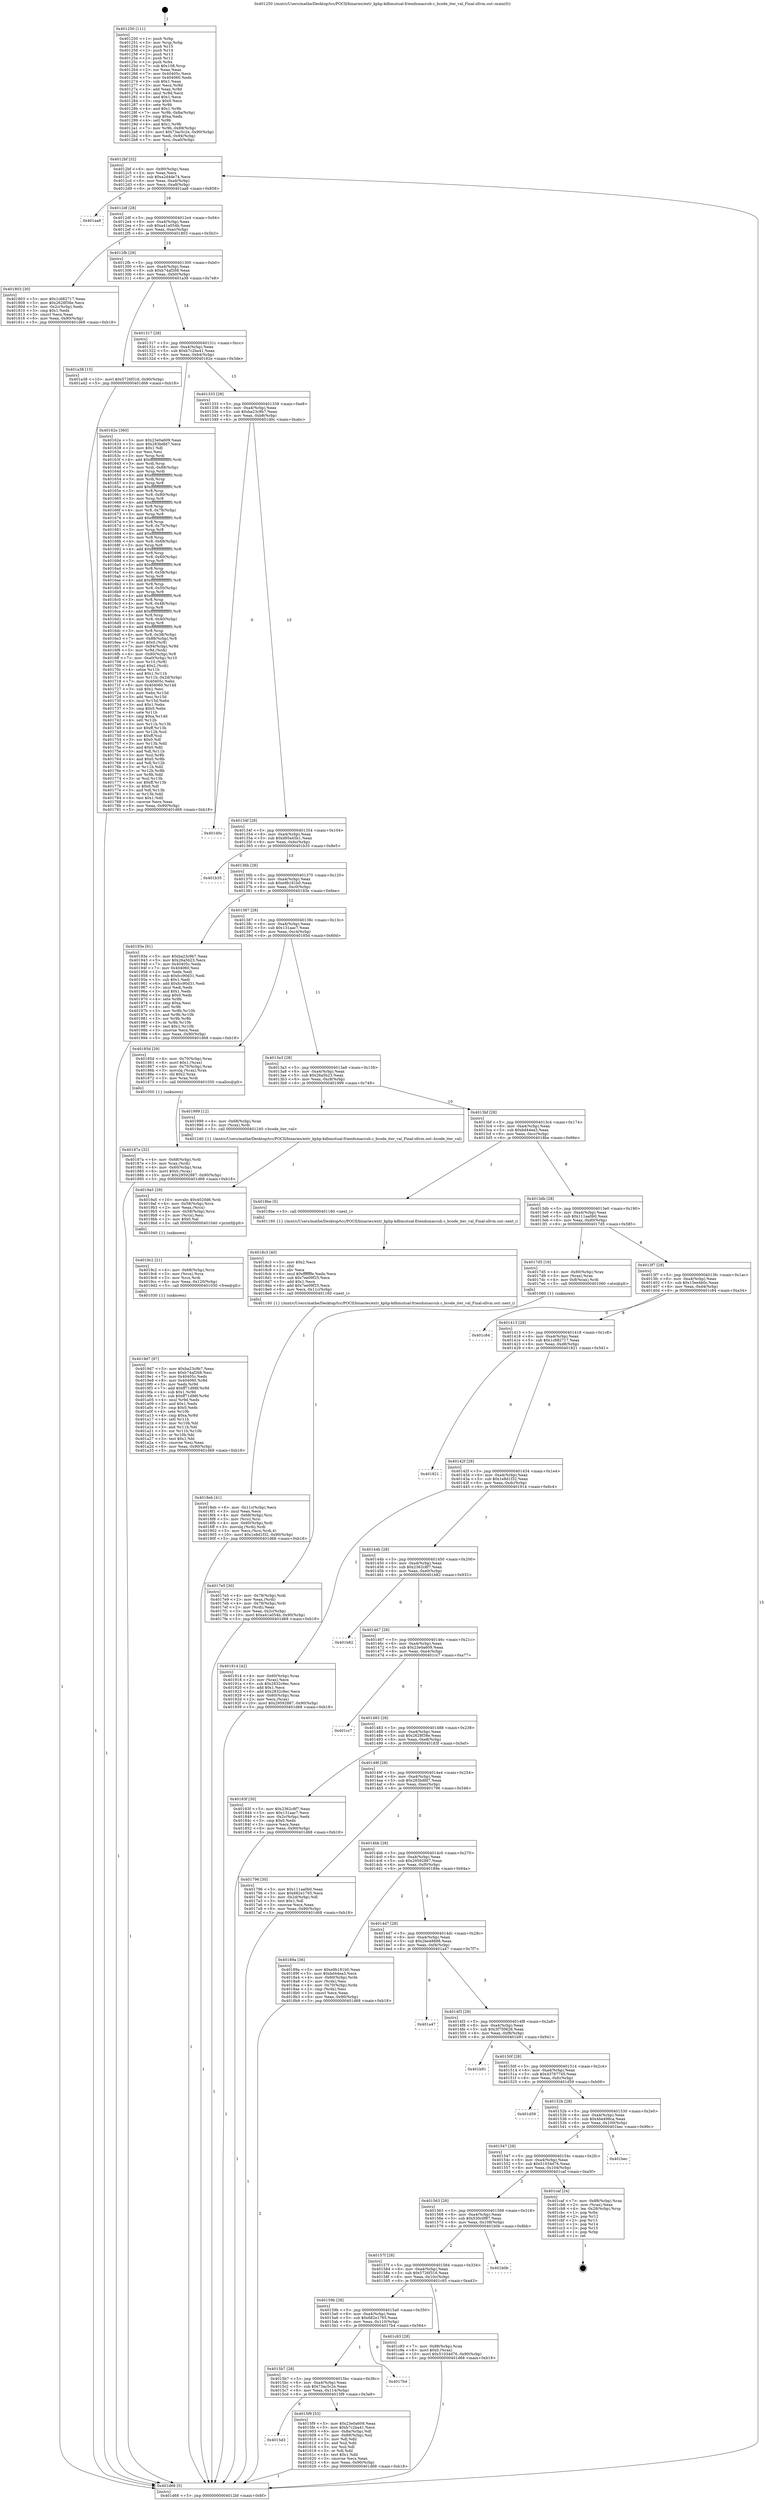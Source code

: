digraph "0x401250" {
  label = "0x401250 (/mnt/c/Users/mathe/Desktop/tcc/POCII/binaries/extr_kphp-kdbmutual-friendsmaccub.c_bcode_iter_val_Final-ollvm.out::main(0))"
  labelloc = "t"
  node[shape=record]

  Entry [label="",width=0.3,height=0.3,shape=circle,fillcolor=black,style=filled]
  "0x4012bf" [label="{
     0x4012bf [32]\l
     | [instrs]\l
     &nbsp;&nbsp;0x4012bf \<+6\>: mov -0x90(%rbp),%eax\l
     &nbsp;&nbsp;0x4012c5 \<+2\>: mov %eax,%ecx\l
     &nbsp;&nbsp;0x4012c7 \<+6\>: sub $0xa2d4de74,%ecx\l
     &nbsp;&nbsp;0x4012cd \<+6\>: mov %eax,-0xa4(%rbp)\l
     &nbsp;&nbsp;0x4012d3 \<+6\>: mov %ecx,-0xa8(%rbp)\l
     &nbsp;&nbsp;0x4012d9 \<+6\>: je 0000000000401aa8 \<main+0x858\>\l
  }"]
  "0x401aa8" [label="{
     0x401aa8\l
  }", style=dashed]
  "0x4012df" [label="{
     0x4012df [28]\l
     | [instrs]\l
     &nbsp;&nbsp;0x4012df \<+5\>: jmp 00000000004012e4 \<main+0x94\>\l
     &nbsp;&nbsp;0x4012e4 \<+6\>: mov -0xa4(%rbp),%eax\l
     &nbsp;&nbsp;0x4012ea \<+5\>: sub $0xa41a054b,%eax\l
     &nbsp;&nbsp;0x4012ef \<+6\>: mov %eax,-0xac(%rbp)\l
     &nbsp;&nbsp;0x4012f5 \<+6\>: je 0000000000401803 \<main+0x5b3\>\l
  }"]
  Exit [label="",width=0.3,height=0.3,shape=circle,fillcolor=black,style=filled,peripheries=2]
  "0x401803" [label="{
     0x401803 [30]\l
     | [instrs]\l
     &nbsp;&nbsp;0x401803 \<+5\>: mov $0x1c682717,%eax\l
     &nbsp;&nbsp;0x401808 \<+5\>: mov $0x2628f38e,%ecx\l
     &nbsp;&nbsp;0x40180d \<+3\>: mov -0x2c(%rbp),%edx\l
     &nbsp;&nbsp;0x401810 \<+3\>: cmp $0x1,%edx\l
     &nbsp;&nbsp;0x401813 \<+3\>: cmovl %ecx,%eax\l
     &nbsp;&nbsp;0x401816 \<+6\>: mov %eax,-0x90(%rbp)\l
     &nbsp;&nbsp;0x40181c \<+5\>: jmp 0000000000401d68 \<main+0xb18\>\l
  }"]
  "0x4012fb" [label="{
     0x4012fb [28]\l
     | [instrs]\l
     &nbsp;&nbsp;0x4012fb \<+5\>: jmp 0000000000401300 \<main+0xb0\>\l
     &nbsp;&nbsp;0x401300 \<+6\>: mov -0xa4(%rbp),%eax\l
     &nbsp;&nbsp;0x401306 \<+5\>: sub $0xb74af268,%eax\l
     &nbsp;&nbsp;0x40130b \<+6\>: mov %eax,-0xb0(%rbp)\l
     &nbsp;&nbsp;0x401311 \<+6\>: je 0000000000401a38 \<main+0x7e8\>\l
  }"]
  "0x4019d7" [label="{
     0x4019d7 [97]\l
     | [instrs]\l
     &nbsp;&nbsp;0x4019d7 \<+5\>: mov $0xba23c9b7,%eax\l
     &nbsp;&nbsp;0x4019dc \<+5\>: mov $0xb74af268,%esi\l
     &nbsp;&nbsp;0x4019e1 \<+7\>: mov 0x40405c,%edx\l
     &nbsp;&nbsp;0x4019e8 \<+8\>: mov 0x404060,%r8d\l
     &nbsp;&nbsp;0x4019f0 \<+3\>: mov %edx,%r9d\l
     &nbsp;&nbsp;0x4019f3 \<+7\>: add $0xff71d98f,%r9d\l
     &nbsp;&nbsp;0x4019fa \<+4\>: sub $0x1,%r9d\l
     &nbsp;&nbsp;0x4019fe \<+7\>: sub $0xff71d98f,%r9d\l
     &nbsp;&nbsp;0x401a05 \<+4\>: imul %r9d,%edx\l
     &nbsp;&nbsp;0x401a09 \<+3\>: and $0x1,%edx\l
     &nbsp;&nbsp;0x401a0c \<+3\>: cmp $0x0,%edx\l
     &nbsp;&nbsp;0x401a0f \<+4\>: sete %r10b\l
     &nbsp;&nbsp;0x401a13 \<+4\>: cmp $0xa,%r8d\l
     &nbsp;&nbsp;0x401a17 \<+4\>: setl %r11b\l
     &nbsp;&nbsp;0x401a1b \<+3\>: mov %r10b,%bl\l
     &nbsp;&nbsp;0x401a1e \<+3\>: and %r11b,%bl\l
     &nbsp;&nbsp;0x401a21 \<+3\>: xor %r11b,%r10b\l
     &nbsp;&nbsp;0x401a24 \<+3\>: or %r10b,%bl\l
     &nbsp;&nbsp;0x401a27 \<+3\>: test $0x1,%bl\l
     &nbsp;&nbsp;0x401a2a \<+3\>: cmovne %esi,%eax\l
     &nbsp;&nbsp;0x401a2d \<+6\>: mov %eax,-0x90(%rbp)\l
     &nbsp;&nbsp;0x401a33 \<+5\>: jmp 0000000000401d68 \<main+0xb18\>\l
  }"]
  "0x401a38" [label="{
     0x401a38 [15]\l
     | [instrs]\l
     &nbsp;&nbsp;0x401a38 \<+10\>: movl $0x5726f316,-0x90(%rbp)\l
     &nbsp;&nbsp;0x401a42 \<+5\>: jmp 0000000000401d68 \<main+0xb18\>\l
  }"]
  "0x401317" [label="{
     0x401317 [28]\l
     | [instrs]\l
     &nbsp;&nbsp;0x401317 \<+5\>: jmp 000000000040131c \<main+0xcc\>\l
     &nbsp;&nbsp;0x40131c \<+6\>: mov -0xa4(%rbp),%eax\l
     &nbsp;&nbsp;0x401322 \<+5\>: sub $0xb7c2ba41,%eax\l
     &nbsp;&nbsp;0x401327 \<+6\>: mov %eax,-0xb4(%rbp)\l
     &nbsp;&nbsp;0x40132d \<+6\>: je 000000000040162e \<main+0x3de\>\l
  }"]
  "0x4019c2" [label="{
     0x4019c2 [21]\l
     | [instrs]\l
     &nbsp;&nbsp;0x4019c2 \<+4\>: mov -0x68(%rbp),%rcx\l
     &nbsp;&nbsp;0x4019c6 \<+3\>: mov (%rcx),%rcx\l
     &nbsp;&nbsp;0x4019c9 \<+3\>: mov %rcx,%rdi\l
     &nbsp;&nbsp;0x4019cc \<+6\>: mov %eax,-0x120(%rbp)\l
     &nbsp;&nbsp;0x4019d2 \<+5\>: call 0000000000401030 \<free@plt\>\l
     | [calls]\l
     &nbsp;&nbsp;0x401030 \{1\} (unknown)\l
  }"]
  "0x40162e" [label="{
     0x40162e [360]\l
     | [instrs]\l
     &nbsp;&nbsp;0x40162e \<+5\>: mov $0x23e0a609,%eax\l
     &nbsp;&nbsp;0x401633 \<+5\>: mov $0x283bdfd7,%ecx\l
     &nbsp;&nbsp;0x401638 \<+2\>: mov $0x1,%dl\l
     &nbsp;&nbsp;0x40163a \<+2\>: xor %esi,%esi\l
     &nbsp;&nbsp;0x40163c \<+3\>: mov %rsp,%rdi\l
     &nbsp;&nbsp;0x40163f \<+4\>: add $0xfffffffffffffff0,%rdi\l
     &nbsp;&nbsp;0x401643 \<+3\>: mov %rdi,%rsp\l
     &nbsp;&nbsp;0x401646 \<+7\>: mov %rdi,-0x88(%rbp)\l
     &nbsp;&nbsp;0x40164d \<+3\>: mov %rsp,%rdi\l
     &nbsp;&nbsp;0x401650 \<+4\>: add $0xfffffffffffffff0,%rdi\l
     &nbsp;&nbsp;0x401654 \<+3\>: mov %rdi,%rsp\l
     &nbsp;&nbsp;0x401657 \<+3\>: mov %rsp,%r8\l
     &nbsp;&nbsp;0x40165a \<+4\>: add $0xfffffffffffffff0,%r8\l
     &nbsp;&nbsp;0x40165e \<+3\>: mov %r8,%rsp\l
     &nbsp;&nbsp;0x401661 \<+4\>: mov %r8,-0x80(%rbp)\l
     &nbsp;&nbsp;0x401665 \<+3\>: mov %rsp,%r8\l
     &nbsp;&nbsp;0x401668 \<+4\>: add $0xfffffffffffffff0,%r8\l
     &nbsp;&nbsp;0x40166c \<+3\>: mov %r8,%rsp\l
     &nbsp;&nbsp;0x40166f \<+4\>: mov %r8,-0x78(%rbp)\l
     &nbsp;&nbsp;0x401673 \<+3\>: mov %rsp,%r8\l
     &nbsp;&nbsp;0x401676 \<+4\>: add $0xfffffffffffffff0,%r8\l
     &nbsp;&nbsp;0x40167a \<+3\>: mov %r8,%rsp\l
     &nbsp;&nbsp;0x40167d \<+4\>: mov %r8,-0x70(%rbp)\l
     &nbsp;&nbsp;0x401681 \<+3\>: mov %rsp,%r8\l
     &nbsp;&nbsp;0x401684 \<+4\>: add $0xfffffffffffffff0,%r8\l
     &nbsp;&nbsp;0x401688 \<+3\>: mov %r8,%rsp\l
     &nbsp;&nbsp;0x40168b \<+4\>: mov %r8,-0x68(%rbp)\l
     &nbsp;&nbsp;0x40168f \<+3\>: mov %rsp,%r8\l
     &nbsp;&nbsp;0x401692 \<+4\>: add $0xfffffffffffffff0,%r8\l
     &nbsp;&nbsp;0x401696 \<+3\>: mov %r8,%rsp\l
     &nbsp;&nbsp;0x401699 \<+4\>: mov %r8,-0x60(%rbp)\l
     &nbsp;&nbsp;0x40169d \<+3\>: mov %rsp,%r8\l
     &nbsp;&nbsp;0x4016a0 \<+4\>: add $0xfffffffffffffff0,%r8\l
     &nbsp;&nbsp;0x4016a4 \<+3\>: mov %r8,%rsp\l
     &nbsp;&nbsp;0x4016a7 \<+4\>: mov %r8,-0x58(%rbp)\l
     &nbsp;&nbsp;0x4016ab \<+3\>: mov %rsp,%r8\l
     &nbsp;&nbsp;0x4016ae \<+4\>: add $0xfffffffffffffff0,%r8\l
     &nbsp;&nbsp;0x4016b2 \<+3\>: mov %r8,%rsp\l
     &nbsp;&nbsp;0x4016b5 \<+4\>: mov %r8,-0x50(%rbp)\l
     &nbsp;&nbsp;0x4016b9 \<+3\>: mov %rsp,%r8\l
     &nbsp;&nbsp;0x4016bc \<+4\>: add $0xfffffffffffffff0,%r8\l
     &nbsp;&nbsp;0x4016c0 \<+3\>: mov %r8,%rsp\l
     &nbsp;&nbsp;0x4016c3 \<+4\>: mov %r8,-0x48(%rbp)\l
     &nbsp;&nbsp;0x4016c7 \<+3\>: mov %rsp,%r8\l
     &nbsp;&nbsp;0x4016ca \<+4\>: add $0xfffffffffffffff0,%r8\l
     &nbsp;&nbsp;0x4016ce \<+3\>: mov %r8,%rsp\l
     &nbsp;&nbsp;0x4016d1 \<+4\>: mov %r8,-0x40(%rbp)\l
     &nbsp;&nbsp;0x4016d5 \<+3\>: mov %rsp,%r8\l
     &nbsp;&nbsp;0x4016d8 \<+4\>: add $0xfffffffffffffff0,%r8\l
     &nbsp;&nbsp;0x4016dc \<+3\>: mov %r8,%rsp\l
     &nbsp;&nbsp;0x4016df \<+4\>: mov %r8,-0x38(%rbp)\l
     &nbsp;&nbsp;0x4016e3 \<+7\>: mov -0x88(%rbp),%r8\l
     &nbsp;&nbsp;0x4016ea \<+7\>: movl $0x0,(%r8)\l
     &nbsp;&nbsp;0x4016f1 \<+7\>: mov -0x94(%rbp),%r9d\l
     &nbsp;&nbsp;0x4016f8 \<+3\>: mov %r9d,(%rdi)\l
     &nbsp;&nbsp;0x4016fb \<+4\>: mov -0x80(%rbp),%r8\l
     &nbsp;&nbsp;0x4016ff \<+7\>: mov -0xa0(%rbp),%r10\l
     &nbsp;&nbsp;0x401706 \<+3\>: mov %r10,(%r8)\l
     &nbsp;&nbsp;0x401709 \<+3\>: cmpl $0x2,(%rdi)\l
     &nbsp;&nbsp;0x40170c \<+4\>: setne %r11b\l
     &nbsp;&nbsp;0x401710 \<+4\>: and $0x1,%r11b\l
     &nbsp;&nbsp;0x401714 \<+4\>: mov %r11b,-0x2d(%rbp)\l
     &nbsp;&nbsp;0x401718 \<+7\>: mov 0x40405c,%ebx\l
     &nbsp;&nbsp;0x40171f \<+8\>: mov 0x404060,%r14d\l
     &nbsp;&nbsp;0x401727 \<+3\>: sub $0x1,%esi\l
     &nbsp;&nbsp;0x40172a \<+3\>: mov %ebx,%r15d\l
     &nbsp;&nbsp;0x40172d \<+3\>: add %esi,%r15d\l
     &nbsp;&nbsp;0x401730 \<+4\>: imul %r15d,%ebx\l
     &nbsp;&nbsp;0x401734 \<+3\>: and $0x1,%ebx\l
     &nbsp;&nbsp;0x401737 \<+3\>: cmp $0x0,%ebx\l
     &nbsp;&nbsp;0x40173a \<+4\>: sete %r11b\l
     &nbsp;&nbsp;0x40173e \<+4\>: cmp $0xa,%r14d\l
     &nbsp;&nbsp;0x401742 \<+4\>: setl %r12b\l
     &nbsp;&nbsp;0x401746 \<+3\>: mov %r11b,%r13b\l
     &nbsp;&nbsp;0x401749 \<+4\>: xor $0xff,%r13b\l
     &nbsp;&nbsp;0x40174d \<+3\>: mov %r12b,%sil\l
     &nbsp;&nbsp;0x401750 \<+4\>: xor $0xff,%sil\l
     &nbsp;&nbsp;0x401754 \<+3\>: xor $0x0,%dl\l
     &nbsp;&nbsp;0x401757 \<+3\>: mov %r13b,%dil\l
     &nbsp;&nbsp;0x40175a \<+4\>: and $0x0,%dil\l
     &nbsp;&nbsp;0x40175e \<+3\>: and %dl,%r11b\l
     &nbsp;&nbsp;0x401761 \<+3\>: mov %sil,%r8b\l
     &nbsp;&nbsp;0x401764 \<+4\>: and $0x0,%r8b\l
     &nbsp;&nbsp;0x401768 \<+3\>: and %dl,%r12b\l
     &nbsp;&nbsp;0x40176b \<+3\>: or %r11b,%dil\l
     &nbsp;&nbsp;0x40176e \<+3\>: or %r12b,%r8b\l
     &nbsp;&nbsp;0x401771 \<+3\>: xor %r8b,%dil\l
     &nbsp;&nbsp;0x401774 \<+3\>: or %sil,%r13b\l
     &nbsp;&nbsp;0x401777 \<+4\>: xor $0xff,%r13b\l
     &nbsp;&nbsp;0x40177b \<+3\>: or $0x0,%dl\l
     &nbsp;&nbsp;0x40177e \<+3\>: and %dl,%r13b\l
     &nbsp;&nbsp;0x401781 \<+3\>: or %r13b,%dil\l
     &nbsp;&nbsp;0x401784 \<+4\>: test $0x1,%dil\l
     &nbsp;&nbsp;0x401788 \<+3\>: cmovne %ecx,%eax\l
     &nbsp;&nbsp;0x40178b \<+6\>: mov %eax,-0x90(%rbp)\l
     &nbsp;&nbsp;0x401791 \<+5\>: jmp 0000000000401d68 \<main+0xb18\>\l
  }"]
  "0x401333" [label="{
     0x401333 [28]\l
     | [instrs]\l
     &nbsp;&nbsp;0x401333 \<+5\>: jmp 0000000000401338 \<main+0xe8\>\l
     &nbsp;&nbsp;0x401338 \<+6\>: mov -0xa4(%rbp),%eax\l
     &nbsp;&nbsp;0x40133e \<+5\>: sub $0xba23c9b7,%eax\l
     &nbsp;&nbsp;0x401343 \<+6\>: mov %eax,-0xb8(%rbp)\l
     &nbsp;&nbsp;0x401349 \<+6\>: je 0000000000401d0c \<main+0xabc\>\l
  }"]
  "0x4019a5" [label="{
     0x4019a5 [29]\l
     | [instrs]\l
     &nbsp;&nbsp;0x4019a5 \<+10\>: movabs $0x4020d6,%rdi\l
     &nbsp;&nbsp;0x4019af \<+4\>: mov -0x58(%rbp),%rcx\l
     &nbsp;&nbsp;0x4019b3 \<+2\>: mov %eax,(%rcx)\l
     &nbsp;&nbsp;0x4019b5 \<+4\>: mov -0x58(%rbp),%rcx\l
     &nbsp;&nbsp;0x4019b9 \<+2\>: mov (%rcx),%esi\l
     &nbsp;&nbsp;0x4019bb \<+2\>: mov $0x0,%al\l
     &nbsp;&nbsp;0x4019bd \<+5\>: call 0000000000401040 \<printf@plt\>\l
     | [calls]\l
     &nbsp;&nbsp;0x401040 \{1\} (unknown)\l
  }"]
  "0x401d0c" [label="{
     0x401d0c\l
  }", style=dashed]
  "0x40134f" [label="{
     0x40134f [28]\l
     | [instrs]\l
     &nbsp;&nbsp;0x40134f \<+5\>: jmp 0000000000401354 \<main+0x104\>\l
     &nbsp;&nbsp;0x401354 \<+6\>: mov -0xa4(%rbp),%eax\l
     &nbsp;&nbsp;0x40135a \<+5\>: sub $0xd95a45b1,%eax\l
     &nbsp;&nbsp;0x40135f \<+6\>: mov %eax,-0xbc(%rbp)\l
     &nbsp;&nbsp;0x401365 \<+6\>: je 0000000000401b35 \<main+0x8e5\>\l
  }"]
  "0x4018eb" [label="{
     0x4018eb [41]\l
     | [instrs]\l
     &nbsp;&nbsp;0x4018eb \<+6\>: mov -0x11c(%rbp),%ecx\l
     &nbsp;&nbsp;0x4018f1 \<+3\>: imul %eax,%ecx\l
     &nbsp;&nbsp;0x4018f4 \<+4\>: mov -0x68(%rbp),%rsi\l
     &nbsp;&nbsp;0x4018f8 \<+3\>: mov (%rsi),%rsi\l
     &nbsp;&nbsp;0x4018fb \<+4\>: mov -0x60(%rbp),%rdi\l
     &nbsp;&nbsp;0x4018ff \<+3\>: movslq (%rdi),%rdi\l
     &nbsp;&nbsp;0x401902 \<+3\>: mov %ecx,(%rsi,%rdi,4)\l
     &nbsp;&nbsp;0x401905 \<+10\>: movl $0x1e8d1f32,-0x90(%rbp)\l
     &nbsp;&nbsp;0x40190f \<+5\>: jmp 0000000000401d68 \<main+0xb18\>\l
  }"]
  "0x401b35" [label="{
     0x401b35\l
  }", style=dashed]
  "0x40136b" [label="{
     0x40136b [28]\l
     | [instrs]\l
     &nbsp;&nbsp;0x40136b \<+5\>: jmp 0000000000401370 \<main+0x120\>\l
     &nbsp;&nbsp;0x401370 \<+6\>: mov -0xa4(%rbp),%eax\l
     &nbsp;&nbsp;0x401376 \<+5\>: sub $0xe9b181b0,%eax\l
     &nbsp;&nbsp;0x40137b \<+6\>: mov %eax,-0xc0(%rbp)\l
     &nbsp;&nbsp;0x401381 \<+6\>: je 000000000040193e \<main+0x6ee\>\l
  }"]
  "0x4018c3" [label="{
     0x4018c3 [40]\l
     | [instrs]\l
     &nbsp;&nbsp;0x4018c3 \<+5\>: mov $0x2,%ecx\l
     &nbsp;&nbsp;0x4018c8 \<+1\>: cltd\l
     &nbsp;&nbsp;0x4018c9 \<+2\>: idiv %ecx\l
     &nbsp;&nbsp;0x4018cb \<+6\>: imul $0xfffffffe,%edx,%ecx\l
     &nbsp;&nbsp;0x4018d1 \<+6\>: sub $0x7ee09f25,%ecx\l
     &nbsp;&nbsp;0x4018d7 \<+3\>: add $0x1,%ecx\l
     &nbsp;&nbsp;0x4018da \<+6\>: add $0x7ee09f25,%ecx\l
     &nbsp;&nbsp;0x4018e0 \<+6\>: mov %ecx,-0x11c(%rbp)\l
     &nbsp;&nbsp;0x4018e6 \<+5\>: call 0000000000401160 \<next_i\>\l
     | [calls]\l
     &nbsp;&nbsp;0x401160 \{1\} (/mnt/c/Users/mathe/Desktop/tcc/POCII/binaries/extr_kphp-kdbmutual-friendsmaccub.c_bcode_iter_val_Final-ollvm.out::next_i)\l
  }"]
  "0x40193e" [label="{
     0x40193e [91]\l
     | [instrs]\l
     &nbsp;&nbsp;0x40193e \<+5\>: mov $0xba23c9b7,%eax\l
     &nbsp;&nbsp;0x401943 \<+5\>: mov $0x26a5b23,%ecx\l
     &nbsp;&nbsp;0x401948 \<+7\>: mov 0x40405c,%edx\l
     &nbsp;&nbsp;0x40194f \<+7\>: mov 0x404060,%esi\l
     &nbsp;&nbsp;0x401956 \<+2\>: mov %edx,%edi\l
     &nbsp;&nbsp;0x401958 \<+6\>: sub $0xfcc90d31,%edi\l
     &nbsp;&nbsp;0x40195e \<+3\>: sub $0x1,%edi\l
     &nbsp;&nbsp;0x401961 \<+6\>: add $0xfcc90d31,%edi\l
     &nbsp;&nbsp;0x401967 \<+3\>: imul %edi,%edx\l
     &nbsp;&nbsp;0x40196a \<+3\>: and $0x1,%edx\l
     &nbsp;&nbsp;0x40196d \<+3\>: cmp $0x0,%edx\l
     &nbsp;&nbsp;0x401970 \<+4\>: sete %r8b\l
     &nbsp;&nbsp;0x401974 \<+3\>: cmp $0xa,%esi\l
     &nbsp;&nbsp;0x401977 \<+4\>: setl %r9b\l
     &nbsp;&nbsp;0x40197b \<+3\>: mov %r8b,%r10b\l
     &nbsp;&nbsp;0x40197e \<+3\>: and %r9b,%r10b\l
     &nbsp;&nbsp;0x401981 \<+3\>: xor %r9b,%r8b\l
     &nbsp;&nbsp;0x401984 \<+3\>: or %r8b,%r10b\l
     &nbsp;&nbsp;0x401987 \<+4\>: test $0x1,%r10b\l
     &nbsp;&nbsp;0x40198b \<+3\>: cmovne %ecx,%eax\l
     &nbsp;&nbsp;0x40198e \<+6\>: mov %eax,-0x90(%rbp)\l
     &nbsp;&nbsp;0x401994 \<+5\>: jmp 0000000000401d68 \<main+0xb18\>\l
  }"]
  "0x401387" [label="{
     0x401387 [28]\l
     | [instrs]\l
     &nbsp;&nbsp;0x401387 \<+5\>: jmp 000000000040138c \<main+0x13c\>\l
     &nbsp;&nbsp;0x40138c \<+6\>: mov -0xa4(%rbp),%eax\l
     &nbsp;&nbsp;0x401392 \<+5\>: sub $0x131aac7,%eax\l
     &nbsp;&nbsp;0x401397 \<+6\>: mov %eax,-0xc4(%rbp)\l
     &nbsp;&nbsp;0x40139d \<+6\>: je 000000000040185d \<main+0x60d\>\l
  }"]
  "0x40187a" [label="{
     0x40187a [32]\l
     | [instrs]\l
     &nbsp;&nbsp;0x40187a \<+4\>: mov -0x68(%rbp),%rdi\l
     &nbsp;&nbsp;0x40187e \<+3\>: mov %rax,(%rdi)\l
     &nbsp;&nbsp;0x401881 \<+4\>: mov -0x60(%rbp),%rax\l
     &nbsp;&nbsp;0x401885 \<+6\>: movl $0x0,(%rax)\l
     &nbsp;&nbsp;0x40188b \<+10\>: movl $0x29592887,-0x90(%rbp)\l
     &nbsp;&nbsp;0x401895 \<+5\>: jmp 0000000000401d68 \<main+0xb18\>\l
  }"]
  "0x40185d" [label="{
     0x40185d [29]\l
     | [instrs]\l
     &nbsp;&nbsp;0x40185d \<+4\>: mov -0x70(%rbp),%rax\l
     &nbsp;&nbsp;0x401861 \<+6\>: movl $0x1,(%rax)\l
     &nbsp;&nbsp;0x401867 \<+4\>: mov -0x70(%rbp),%rax\l
     &nbsp;&nbsp;0x40186b \<+3\>: movslq (%rax),%rax\l
     &nbsp;&nbsp;0x40186e \<+4\>: shl $0x2,%rax\l
     &nbsp;&nbsp;0x401872 \<+3\>: mov %rax,%rdi\l
     &nbsp;&nbsp;0x401875 \<+5\>: call 0000000000401050 \<malloc@plt\>\l
     | [calls]\l
     &nbsp;&nbsp;0x401050 \{1\} (unknown)\l
  }"]
  "0x4013a3" [label="{
     0x4013a3 [28]\l
     | [instrs]\l
     &nbsp;&nbsp;0x4013a3 \<+5\>: jmp 00000000004013a8 \<main+0x158\>\l
     &nbsp;&nbsp;0x4013a8 \<+6\>: mov -0xa4(%rbp),%eax\l
     &nbsp;&nbsp;0x4013ae \<+5\>: sub $0x26a5b23,%eax\l
     &nbsp;&nbsp;0x4013b3 \<+6\>: mov %eax,-0xc8(%rbp)\l
     &nbsp;&nbsp;0x4013b9 \<+6\>: je 0000000000401999 \<main+0x749\>\l
  }"]
  "0x4017e5" [label="{
     0x4017e5 [30]\l
     | [instrs]\l
     &nbsp;&nbsp;0x4017e5 \<+4\>: mov -0x78(%rbp),%rdi\l
     &nbsp;&nbsp;0x4017e9 \<+2\>: mov %eax,(%rdi)\l
     &nbsp;&nbsp;0x4017eb \<+4\>: mov -0x78(%rbp),%rdi\l
     &nbsp;&nbsp;0x4017ef \<+2\>: mov (%rdi),%eax\l
     &nbsp;&nbsp;0x4017f1 \<+3\>: mov %eax,-0x2c(%rbp)\l
     &nbsp;&nbsp;0x4017f4 \<+10\>: movl $0xa41a054b,-0x90(%rbp)\l
     &nbsp;&nbsp;0x4017fe \<+5\>: jmp 0000000000401d68 \<main+0xb18\>\l
  }"]
  "0x401999" [label="{
     0x401999 [12]\l
     | [instrs]\l
     &nbsp;&nbsp;0x401999 \<+4\>: mov -0x68(%rbp),%rax\l
     &nbsp;&nbsp;0x40199d \<+3\>: mov (%rax),%rdi\l
     &nbsp;&nbsp;0x4019a0 \<+5\>: call 0000000000401240 \<bcode_iter_val\>\l
     | [calls]\l
     &nbsp;&nbsp;0x401240 \{1\} (/mnt/c/Users/mathe/Desktop/tcc/POCII/binaries/extr_kphp-kdbmutual-friendsmaccub.c_bcode_iter_val_Final-ollvm.out::bcode_iter_val)\l
  }"]
  "0x4013bf" [label="{
     0x4013bf [28]\l
     | [instrs]\l
     &nbsp;&nbsp;0x4013bf \<+5\>: jmp 00000000004013c4 \<main+0x174\>\l
     &nbsp;&nbsp;0x4013c4 \<+6\>: mov -0xa4(%rbp),%eax\l
     &nbsp;&nbsp;0x4013ca \<+5\>: sub $0xbd44ea3,%eax\l
     &nbsp;&nbsp;0x4013cf \<+6\>: mov %eax,-0xcc(%rbp)\l
     &nbsp;&nbsp;0x4013d5 \<+6\>: je 00000000004018be \<main+0x66e\>\l
  }"]
  "0x401250" [label="{
     0x401250 [111]\l
     | [instrs]\l
     &nbsp;&nbsp;0x401250 \<+1\>: push %rbp\l
     &nbsp;&nbsp;0x401251 \<+3\>: mov %rsp,%rbp\l
     &nbsp;&nbsp;0x401254 \<+2\>: push %r15\l
     &nbsp;&nbsp;0x401256 \<+2\>: push %r14\l
     &nbsp;&nbsp;0x401258 \<+2\>: push %r13\l
     &nbsp;&nbsp;0x40125a \<+2\>: push %r12\l
     &nbsp;&nbsp;0x40125c \<+1\>: push %rbx\l
     &nbsp;&nbsp;0x40125d \<+7\>: sub $0x108,%rsp\l
     &nbsp;&nbsp;0x401264 \<+2\>: xor %eax,%eax\l
     &nbsp;&nbsp;0x401266 \<+7\>: mov 0x40405c,%ecx\l
     &nbsp;&nbsp;0x40126d \<+7\>: mov 0x404060,%edx\l
     &nbsp;&nbsp;0x401274 \<+3\>: sub $0x1,%eax\l
     &nbsp;&nbsp;0x401277 \<+3\>: mov %ecx,%r8d\l
     &nbsp;&nbsp;0x40127a \<+3\>: add %eax,%r8d\l
     &nbsp;&nbsp;0x40127d \<+4\>: imul %r8d,%ecx\l
     &nbsp;&nbsp;0x401281 \<+3\>: and $0x1,%ecx\l
     &nbsp;&nbsp;0x401284 \<+3\>: cmp $0x0,%ecx\l
     &nbsp;&nbsp;0x401287 \<+4\>: sete %r9b\l
     &nbsp;&nbsp;0x40128b \<+4\>: and $0x1,%r9b\l
     &nbsp;&nbsp;0x40128f \<+7\>: mov %r9b,-0x8a(%rbp)\l
     &nbsp;&nbsp;0x401296 \<+3\>: cmp $0xa,%edx\l
     &nbsp;&nbsp;0x401299 \<+4\>: setl %r9b\l
     &nbsp;&nbsp;0x40129d \<+4\>: and $0x1,%r9b\l
     &nbsp;&nbsp;0x4012a1 \<+7\>: mov %r9b,-0x89(%rbp)\l
     &nbsp;&nbsp;0x4012a8 \<+10\>: movl $0x73ac5c2e,-0x90(%rbp)\l
     &nbsp;&nbsp;0x4012b2 \<+6\>: mov %edi,-0x94(%rbp)\l
     &nbsp;&nbsp;0x4012b8 \<+7\>: mov %rsi,-0xa0(%rbp)\l
  }"]
  "0x4018be" [label="{
     0x4018be [5]\l
     | [instrs]\l
     &nbsp;&nbsp;0x4018be \<+5\>: call 0000000000401160 \<next_i\>\l
     | [calls]\l
     &nbsp;&nbsp;0x401160 \{1\} (/mnt/c/Users/mathe/Desktop/tcc/POCII/binaries/extr_kphp-kdbmutual-friendsmaccub.c_bcode_iter_val_Final-ollvm.out::next_i)\l
  }"]
  "0x4013db" [label="{
     0x4013db [28]\l
     | [instrs]\l
     &nbsp;&nbsp;0x4013db \<+5\>: jmp 00000000004013e0 \<main+0x190\>\l
     &nbsp;&nbsp;0x4013e0 \<+6\>: mov -0xa4(%rbp),%eax\l
     &nbsp;&nbsp;0x4013e6 \<+5\>: sub $0x111aa0b0,%eax\l
     &nbsp;&nbsp;0x4013eb \<+6\>: mov %eax,-0xd0(%rbp)\l
     &nbsp;&nbsp;0x4013f1 \<+6\>: je 00000000004017d5 \<main+0x585\>\l
  }"]
  "0x401d68" [label="{
     0x401d68 [5]\l
     | [instrs]\l
     &nbsp;&nbsp;0x401d68 \<+5\>: jmp 00000000004012bf \<main+0x6f\>\l
  }"]
  "0x4017d5" [label="{
     0x4017d5 [16]\l
     | [instrs]\l
     &nbsp;&nbsp;0x4017d5 \<+4\>: mov -0x80(%rbp),%rax\l
     &nbsp;&nbsp;0x4017d9 \<+3\>: mov (%rax),%rax\l
     &nbsp;&nbsp;0x4017dc \<+4\>: mov 0x8(%rax),%rdi\l
     &nbsp;&nbsp;0x4017e0 \<+5\>: call 0000000000401060 \<atoi@plt\>\l
     | [calls]\l
     &nbsp;&nbsp;0x401060 \{1\} (unknown)\l
  }"]
  "0x4013f7" [label="{
     0x4013f7 [28]\l
     | [instrs]\l
     &nbsp;&nbsp;0x4013f7 \<+5\>: jmp 00000000004013fc \<main+0x1ac\>\l
     &nbsp;&nbsp;0x4013fc \<+6\>: mov -0xa4(%rbp),%eax\l
     &nbsp;&nbsp;0x401402 \<+5\>: sub $0x15ee4b0c,%eax\l
     &nbsp;&nbsp;0x401407 \<+6\>: mov %eax,-0xd4(%rbp)\l
     &nbsp;&nbsp;0x40140d \<+6\>: je 0000000000401c84 \<main+0xa34\>\l
  }"]
  "0x4015d3" [label="{
     0x4015d3\l
  }", style=dashed]
  "0x401c84" [label="{
     0x401c84\l
  }", style=dashed]
  "0x401413" [label="{
     0x401413 [28]\l
     | [instrs]\l
     &nbsp;&nbsp;0x401413 \<+5\>: jmp 0000000000401418 \<main+0x1c8\>\l
     &nbsp;&nbsp;0x401418 \<+6\>: mov -0xa4(%rbp),%eax\l
     &nbsp;&nbsp;0x40141e \<+5\>: sub $0x1c682717,%eax\l
     &nbsp;&nbsp;0x401423 \<+6\>: mov %eax,-0xd8(%rbp)\l
     &nbsp;&nbsp;0x401429 \<+6\>: je 0000000000401821 \<main+0x5d1\>\l
  }"]
  "0x4015f9" [label="{
     0x4015f9 [53]\l
     | [instrs]\l
     &nbsp;&nbsp;0x4015f9 \<+5\>: mov $0x23e0a609,%eax\l
     &nbsp;&nbsp;0x4015fe \<+5\>: mov $0xb7c2ba41,%ecx\l
     &nbsp;&nbsp;0x401603 \<+6\>: mov -0x8a(%rbp),%dl\l
     &nbsp;&nbsp;0x401609 \<+7\>: mov -0x89(%rbp),%sil\l
     &nbsp;&nbsp;0x401610 \<+3\>: mov %dl,%dil\l
     &nbsp;&nbsp;0x401613 \<+3\>: and %sil,%dil\l
     &nbsp;&nbsp;0x401616 \<+3\>: xor %sil,%dl\l
     &nbsp;&nbsp;0x401619 \<+3\>: or %dl,%dil\l
     &nbsp;&nbsp;0x40161c \<+4\>: test $0x1,%dil\l
     &nbsp;&nbsp;0x401620 \<+3\>: cmovne %ecx,%eax\l
     &nbsp;&nbsp;0x401623 \<+6\>: mov %eax,-0x90(%rbp)\l
     &nbsp;&nbsp;0x401629 \<+5\>: jmp 0000000000401d68 \<main+0xb18\>\l
  }"]
  "0x401821" [label="{
     0x401821\l
  }", style=dashed]
  "0x40142f" [label="{
     0x40142f [28]\l
     | [instrs]\l
     &nbsp;&nbsp;0x40142f \<+5\>: jmp 0000000000401434 \<main+0x1e4\>\l
     &nbsp;&nbsp;0x401434 \<+6\>: mov -0xa4(%rbp),%eax\l
     &nbsp;&nbsp;0x40143a \<+5\>: sub $0x1e8d1f32,%eax\l
     &nbsp;&nbsp;0x40143f \<+6\>: mov %eax,-0xdc(%rbp)\l
     &nbsp;&nbsp;0x401445 \<+6\>: je 0000000000401914 \<main+0x6c4\>\l
  }"]
  "0x4015b7" [label="{
     0x4015b7 [28]\l
     | [instrs]\l
     &nbsp;&nbsp;0x4015b7 \<+5\>: jmp 00000000004015bc \<main+0x36c\>\l
     &nbsp;&nbsp;0x4015bc \<+6\>: mov -0xa4(%rbp),%eax\l
     &nbsp;&nbsp;0x4015c2 \<+5\>: sub $0x73ac5c2e,%eax\l
     &nbsp;&nbsp;0x4015c7 \<+6\>: mov %eax,-0x114(%rbp)\l
     &nbsp;&nbsp;0x4015cd \<+6\>: je 00000000004015f9 \<main+0x3a9\>\l
  }"]
  "0x401914" [label="{
     0x401914 [42]\l
     | [instrs]\l
     &nbsp;&nbsp;0x401914 \<+4\>: mov -0x60(%rbp),%rax\l
     &nbsp;&nbsp;0x401918 \<+2\>: mov (%rax),%ecx\l
     &nbsp;&nbsp;0x40191a \<+6\>: sub $0x2832c9ec,%ecx\l
     &nbsp;&nbsp;0x401920 \<+3\>: add $0x1,%ecx\l
     &nbsp;&nbsp;0x401923 \<+6\>: add $0x2832c9ec,%ecx\l
     &nbsp;&nbsp;0x401929 \<+4\>: mov -0x60(%rbp),%rax\l
     &nbsp;&nbsp;0x40192d \<+2\>: mov %ecx,(%rax)\l
     &nbsp;&nbsp;0x40192f \<+10\>: movl $0x29592887,-0x90(%rbp)\l
     &nbsp;&nbsp;0x401939 \<+5\>: jmp 0000000000401d68 \<main+0xb18\>\l
  }"]
  "0x40144b" [label="{
     0x40144b [28]\l
     | [instrs]\l
     &nbsp;&nbsp;0x40144b \<+5\>: jmp 0000000000401450 \<main+0x200\>\l
     &nbsp;&nbsp;0x401450 \<+6\>: mov -0xa4(%rbp),%eax\l
     &nbsp;&nbsp;0x401456 \<+5\>: sub $0x2362c8f7,%eax\l
     &nbsp;&nbsp;0x40145b \<+6\>: mov %eax,-0xe0(%rbp)\l
     &nbsp;&nbsp;0x401461 \<+6\>: je 0000000000401b82 \<main+0x932\>\l
  }"]
  "0x4017b4" [label="{
     0x4017b4\l
  }", style=dashed]
  "0x401b82" [label="{
     0x401b82\l
  }", style=dashed]
  "0x401467" [label="{
     0x401467 [28]\l
     | [instrs]\l
     &nbsp;&nbsp;0x401467 \<+5\>: jmp 000000000040146c \<main+0x21c\>\l
     &nbsp;&nbsp;0x40146c \<+6\>: mov -0xa4(%rbp),%eax\l
     &nbsp;&nbsp;0x401472 \<+5\>: sub $0x23e0a609,%eax\l
     &nbsp;&nbsp;0x401477 \<+6\>: mov %eax,-0xe4(%rbp)\l
     &nbsp;&nbsp;0x40147d \<+6\>: je 0000000000401cc7 \<main+0xa77\>\l
  }"]
  "0x40159b" [label="{
     0x40159b [28]\l
     | [instrs]\l
     &nbsp;&nbsp;0x40159b \<+5\>: jmp 00000000004015a0 \<main+0x350\>\l
     &nbsp;&nbsp;0x4015a0 \<+6\>: mov -0xa4(%rbp),%eax\l
     &nbsp;&nbsp;0x4015a6 \<+5\>: sub $0x682e1765,%eax\l
     &nbsp;&nbsp;0x4015ab \<+6\>: mov %eax,-0x110(%rbp)\l
     &nbsp;&nbsp;0x4015b1 \<+6\>: je 00000000004017b4 \<main+0x564\>\l
  }"]
  "0x401cc7" [label="{
     0x401cc7\l
  }", style=dashed]
  "0x401483" [label="{
     0x401483 [28]\l
     | [instrs]\l
     &nbsp;&nbsp;0x401483 \<+5\>: jmp 0000000000401488 \<main+0x238\>\l
     &nbsp;&nbsp;0x401488 \<+6\>: mov -0xa4(%rbp),%eax\l
     &nbsp;&nbsp;0x40148e \<+5\>: sub $0x2628f38e,%eax\l
     &nbsp;&nbsp;0x401493 \<+6\>: mov %eax,-0xe8(%rbp)\l
     &nbsp;&nbsp;0x401499 \<+6\>: je 000000000040183f \<main+0x5ef\>\l
  }"]
  "0x401c93" [label="{
     0x401c93 [28]\l
     | [instrs]\l
     &nbsp;&nbsp;0x401c93 \<+7\>: mov -0x88(%rbp),%rax\l
     &nbsp;&nbsp;0x401c9a \<+6\>: movl $0x0,(%rax)\l
     &nbsp;&nbsp;0x401ca0 \<+10\>: movl $0x51034d76,-0x90(%rbp)\l
     &nbsp;&nbsp;0x401caa \<+5\>: jmp 0000000000401d68 \<main+0xb18\>\l
  }"]
  "0x40183f" [label="{
     0x40183f [30]\l
     | [instrs]\l
     &nbsp;&nbsp;0x40183f \<+5\>: mov $0x2362c8f7,%eax\l
     &nbsp;&nbsp;0x401844 \<+5\>: mov $0x131aac7,%ecx\l
     &nbsp;&nbsp;0x401849 \<+3\>: mov -0x2c(%rbp),%edx\l
     &nbsp;&nbsp;0x40184c \<+3\>: cmp $0x0,%edx\l
     &nbsp;&nbsp;0x40184f \<+3\>: cmove %ecx,%eax\l
     &nbsp;&nbsp;0x401852 \<+6\>: mov %eax,-0x90(%rbp)\l
     &nbsp;&nbsp;0x401858 \<+5\>: jmp 0000000000401d68 \<main+0xb18\>\l
  }"]
  "0x40149f" [label="{
     0x40149f [28]\l
     | [instrs]\l
     &nbsp;&nbsp;0x40149f \<+5\>: jmp 00000000004014a4 \<main+0x254\>\l
     &nbsp;&nbsp;0x4014a4 \<+6\>: mov -0xa4(%rbp),%eax\l
     &nbsp;&nbsp;0x4014aa \<+5\>: sub $0x283bdfd7,%eax\l
     &nbsp;&nbsp;0x4014af \<+6\>: mov %eax,-0xec(%rbp)\l
     &nbsp;&nbsp;0x4014b5 \<+6\>: je 0000000000401796 \<main+0x546\>\l
  }"]
  "0x40157f" [label="{
     0x40157f [28]\l
     | [instrs]\l
     &nbsp;&nbsp;0x40157f \<+5\>: jmp 0000000000401584 \<main+0x334\>\l
     &nbsp;&nbsp;0x401584 \<+6\>: mov -0xa4(%rbp),%eax\l
     &nbsp;&nbsp;0x40158a \<+5\>: sub $0x5726f316,%eax\l
     &nbsp;&nbsp;0x40158f \<+6\>: mov %eax,-0x10c(%rbp)\l
     &nbsp;&nbsp;0x401595 \<+6\>: je 0000000000401c93 \<main+0xa43\>\l
  }"]
  "0x401796" [label="{
     0x401796 [30]\l
     | [instrs]\l
     &nbsp;&nbsp;0x401796 \<+5\>: mov $0x111aa0b0,%eax\l
     &nbsp;&nbsp;0x40179b \<+5\>: mov $0x682e1765,%ecx\l
     &nbsp;&nbsp;0x4017a0 \<+3\>: mov -0x2d(%rbp),%dl\l
     &nbsp;&nbsp;0x4017a3 \<+3\>: test $0x1,%dl\l
     &nbsp;&nbsp;0x4017a6 \<+3\>: cmovne %ecx,%eax\l
     &nbsp;&nbsp;0x4017a9 \<+6\>: mov %eax,-0x90(%rbp)\l
     &nbsp;&nbsp;0x4017af \<+5\>: jmp 0000000000401d68 \<main+0xb18\>\l
  }"]
  "0x4014bb" [label="{
     0x4014bb [28]\l
     | [instrs]\l
     &nbsp;&nbsp;0x4014bb \<+5\>: jmp 00000000004014c0 \<main+0x270\>\l
     &nbsp;&nbsp;0x4014c0 \<+6\>: mov -0xa4(%rbp),%eax\l
     &nbsp;&nbsp;0x4014c6 \<+5\>: sub $0x29592887,%eax\l
     &nbsp;&nbsp;0x4014cb \<+6\>: mov %eax,-0xf0(%rbp)\l
     &nbsp;&nbsp;0x4014d1 \<+6\>: je 000000000040189a \<main+0x64a\>\l
  }"]
  "0x401b0b" [label="{
     0x401b0b\l
  }", style=dashed]
  "0x40189a" [label="{
     0x40189a [36]\l
     | [instrs]\l
     &nbsp;&nbsp;0x40189a \<+5\>: mov $0xe9b181b0,%eax\l
     &nbsp;&nbsp;0x40189f \<+5\>: mov $0xbd44ea3,%ecx\l
     &nbsp;&nbsp;0x4018a4 \<+4\>: mov -0x60(%rbp),%rdx\l
     &nbsp;&nbsp;0x4018a8 \<+2\>: mov (%rdx),%esi\l
     &nbsp;&nbsp;0x4018aa \<+4\>: mov -0x70(%rbp),%rdx\l
     &nbsp;&nbsp;0x4018ae \<+2\>: cmp (%rdx),%esi\l
     &nbsp;&nbsp;0x4018b0 \<+3\>: cmovl %ecx,%eax\l
     &nbsp;&nbsp;0x4018b3 \<+6\>: mov %eax,-0x90(%rbp)\l
     &nbsp;&nbsp;0x4018b9 \<+5\>: jmp 0000000000401d68 \<main+0xb18\>\l
  }"]
  "0x4014d7" [label="{
     0x4014d7 [28]\l
     | [instrs]\l
     &nbsp;&nbsp;0x4014d7 \<+5\>: jmp 00000000004014dc \<main+0x28c\>\l
     &nbsp;&nbsp;0x4014dc \<+6\>: mov -0xa4(%rbp),%eax\l
     &nbsp;&nbsp;0x4014e2 \<+5\>: sub $0x2be48688,%eax\l
     &nbsp;&nbsp;0x4014e7 \<+6\>: mov %eax,-0xf4(%rbp)\l
     &nbsp;&nbsp;0x4014ed \<+6\>: je 0000000000401a47 \<main+0x7f7\>\l
  }"]
  "0x401563" [label="{
     0x401563 [28]\l
     | [instrs]\l
     &nbsp;&nbsp;0x401563 \<+5\>: jmp 0000000000401568 \<main+0x318\>\l
     &nbsp;&nbsp;0x401568 \<+6\>: mov -0xa4(%rbp),%eax\l
     &nbsp;&nbsp;0x40156e \<+5\>: sub $0x530c0f87,%eax\l
     &nbsp;&nbsp;0x401573 \<+6\>: mov %eax,-0x108(%rbp)\l
     &nbsp;&nbsp;0x401579 \<+6\>: je 0000000000401b0b \<main+0x8bb\>\l
  }"]
  "0x401a47" [label="{
     0x401a47\l
  }", style=dashed]
  "0x4014f3" [label="{
     0x4014f3 [28]\l
     | [instrs]\l
     &nbsp;&nbsp;0x4014f3 \<+5\>: jmp 00000000004014f8 \<main+0x2a8\>\l
     &nbsp;&nbsp;0x4014f8 \<+6\>: mov -0xa4(%rbp),%eax\l
     &nbsp;&nbsp;0x4014fe \<+5\>: sub $0x3f750626,%eax\l
     &nbsp;&nbsp;0x401503 \<+6\>: mov %eax,-0xf8(%rbp)\l
     &nbsp;&nbsp;0x401509 \<+6\>: je 0000000000401b91 \<main+0x941\>\l
  }"]
  "0x401caf" [label="{
     0x401caf [24]\l
     | [instrs]\l
     &nbsp;&nbsp;0x401caf \<+7\>: mov -0x88(%rbp),%rax\l
     &nbsp;&nbsp;0x401cb6 \<+2\>: mov (%rax),%eax\l
     &nbsp;&nbsp;0x401cb8 \<+4\>: lea -0x28(%rbp),%rsp\l
     &nbsp;&nbsp;0x401cbc \<+1\>: pop %rbx\l
     &nbsp;&nbsp;0x401cbd \<+2\>: pop %r12\l
     &nbsp;&nbsp;0x401cbf \<+2\>: pop %r13\l
     &nbsp;&nbsp;0x401cc1 \<+2\>: pop %r14\l
     &nbsp;&nbsp;0x401cc3 \<+2\>: pop %r15\l
     &nbsp;&nbsp;0x401cc5 \<+1\>: pop %rbp\l
     &nbsp;&nbsp;0x401cc6 \<+1\>: ret\l
  }"]
  "0x401b91" [label="{
     0x401b91\l
  }", style=dashed]
  "0x40150f" [label="{
     0x40150f [28]\l
     | [instrs]\l
     &nbsp;&nbsp;0x40150f \<+5\>: jmp 0000000000401514 \<main+0x2c4\>\l
     &nbsp;&nbsp;0x401514 \<+6\>: mov -0xa4(%rbp),%eax\l
     &nbsp;&nbsp;0x40151a \<+5\>: sub $0x43767745,%eax\l
     &nbsp;&nbsp;0x40151f \<+6\>: mov %eax,-0xfc(%rbp)\l
     &nbsp;&nbsp;0x401525 \<+6\>: je 0000000000401d59 \<main+0xb09\>\l
  }"]
  "0x401547" [label="{
     0x401547 [28]\l
     | [instrs]\l
     &nbsp;&nbsp;0x401547 \<+5\>: jmp 000000000040154c \<main+0x2fc\>\l
     &nbsp;&nbsp;0x40154c \<+6\>: mov -0xa4(%rbp),%eax\l
     &nbsp;&nbsp;0x401552 \<+5\>: sub $0x51034d76,%eax\l
     &nbsp;&nbsp;0x401557 \<+6\>: mov %eax,-0x104(%rbp)\l
     &nbsp;&nbsp;0x40155d \<+6\>: je 0000000000401caf \<main+0xa5f\>\l
  }"]
  "0x401d59" [label="{
     0x401d59\l
  }", style=dashed]
  "0x40152b" [label="{
     0x40152b [28]\l
     | [instrs]\l
     &nbsp;&nbsp;0x40152b \<+5\>: jmp 0000000000401530 \<main+0x2e0\>\l
     &nbsp;&nbsp;0x401530 \<+6\>: mov -0xa4(%rbp),%eax\l
     &nbsp;&nbsp;0x401536 \<+5\>: sub $0x4be498ca,%eax\l
     &nbsp;&nbsp;0x40153b \<+6\>: mov %eax,-0x100(%rbp)\l
     &nbsp;&nbsp;0x401541 \<+6\>: je 0000000000401bec \<main+0x99c\>\l
  }"]
  "0x401bec" [label="{
     0x401bec\l
  }", style=dashed]
  Entry -> "0x401250" [label=" 1"]
  "0x4012bf" -> "0x401aa8" [label=" 0"]
  "0x4012bf" -> "0x4012df" [label=" 16"]
  "0x401caf" -> Exit [label=" 1"]
  "0x4012df" -> "0x401803" [label=" 1"]
  "0x4012df" -> "0x4012fb" [label=" 15"]
  "0x401c93" -> "0x401d68" [label=" 1"]
  "0x4012fb" -> "0x401a38" [label=" 1"]
  "0x4012fb" -> "0x401317" [label=" 14"]
  "0x401a38" -> "0x401d68" [label=" 1"]
  "0x401317" -> "0x40162e" [label=" 1"]
  "0x401317" -> "0x401333" [label=" 13"]
  "0x4019d7" -> "0x401d68" [label=" 1"]
  "0x401333" -> "0x401d0c" [label=" 0"]
  "0x401333" -> "0x40134f" [label=" 13"]
  "0x4019c2" -> "0x4019d7" [label=" 1"]
  "0x40134f" -> "0x401b35" [label=" 0"]
  "0x40134f" -> "0x40136b" [label=" 13"]
  "0x4019a5" -> "0x4019c2" [label=" 1"]
  "0x40136b" -> "0x40193e" [label=" 1"]
  "0x40136b" -> "0x401387" [label=" 12"]
  "0x401999" -> "0x4019a5" [label=" 1"]
  "0x401387" -> "0x40185d" [label=" 1"]
  "0x401387" -> "0x4013a3" [label=" 11"]
  "0x40193e" -> "0x401d68" [label=" 1"]
  "0x4013a3" -> "0x401999" [label=" 1"]
  "0x4013a3" -> "0x4013bf" [label=" 10"]
  "0x401914" -> "0x401d68" [label=" 1"]
  "0x4013bf" -> "0x4018be" [label=" 1"]
  "0x4013bf" -> "0x4013db" [label=" 9"]
  "0x4018c3" -> "0x4018eb" [label=" 1"]
  "0x4013db" -> "0x4017d5" [label=" 1"]
  "0x4013db" -> "0x4013f7" [label=" 8"]
  "0x4018be" -> "0x4018c3" [label=" 1"]
  "0x4013f7" -> "0x401c84" [label=" 0"]
  "0x4013f7" -> "0x401413" [label=" 8"]
  "0x40189a" -> "0x401d68" [label=" 2"]
  "0x401413" -> "0x401821" [label=" 0"]
  "0x401413" -> "0x40142f" [label=" 8"]
  "0x40187a" -> "0x401d68" [label=" 1"]
  "0x40142f" -> "0x401914" [label=" 1"]
  "0x40142f" -> "0x40144b" [label=" 7"]
  "0x40183f" -> "0x401d68" [label=" 1"]
  "0x40144b" -> "0x401b82" [label=" 0"]
  "0x40144b" -> "0x401467" [label=" 7"]
  "0x401803" -> "0x401d68" [label=" 1"]
  "0x401467" -> "0x401cc7" [label=" 0"]
  "0x401467" -> "0x401483" [label=" 7"]
  "0x4017d5" -> "0x4017e5" [label=" 1"]
  "0x401483" -> "0x40183f" [label=" 1"]
  "0x401483" -> "0x40149f" [label=" 6"]
  "0x401796" -> "0x401d68" [label=" 1"]
  "0x40149f" -> "0x401796" [label=" 1"]
  "0x40149f" -> "0x4014bb" [label=" 5"]
  "0x4018eb" -> "0x401d68" [label=" 1"]
  "0x4014bb" -> "0x40189a" [label=" 2"]
  "0x4014bb" -> "0x4014d7" [label=" 3"]
  "0x401d68" -> "0x4012bf" [label=" 15"]
  "0x4014d7" -> "0x401a47" [label=" 0"]
  "0x4014d7" -> "0x4014f3" [label=" 3"]
  "0x4015f9" -> "0x401d68" [label=" 1"]
  "0x4014f3" -> "0x401b91" [label=" 0"]
  "0x4014f3" -> "0x40150f" [label=" 3"]
  "0x4015b7" -> "0x4015d3" [label=" 0"]
  "0x40150f" -> "0x401d59" [label=" 0"]
  "0x40150f" -> "0x40152b" [label=" 3"]
  "0x40185d" -> "0x40187a" [label=" 1"]
  "0x40152b" -> "0x401bec" [label=" 0"]
  "0x40152b" -> "0x401547" [label=" 3"]
  "0x4015b7" -> "0x4015f9" [label=" 1"]
  "0x401547" -> "0x401caf" [label=" 1"]
  "0x401547" -> "0x401563" [label=" 2"]
  "0x401250" -> "0x4012bf" [label=" 1"]
  "0x401563" -> "0x401b0b" [label=" 0"]
  "0x401563" -> "0x40157f" [label=" 2"]
  "0x40162e" -> "0x401d68" [label=" 1"]
  "0x40157f" -> "0x401c93" [label=" 1"]
  "0x40157f" -> "0x40159b" [label=" 1"]
  "0x4017e5" -> "0x401d68" [label=" 1"]
  "0x40159b" -> "0x4017b4" [label=" 0"]
  "0x40159b" -> "0x4015b7" [label=" 1"]
}
